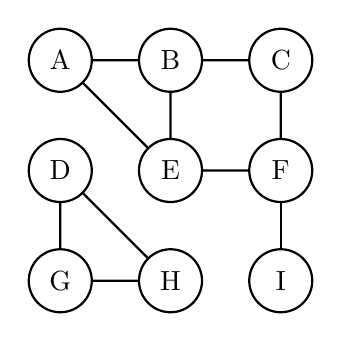 \begin{tikzpicture}[style=thick,scale=0.7]
\tikzstyle{vertex}=[draw, circle, fill=white, inner sep=0pt, minimum size=8mm]

\node[vertex] (A) at (-2, 2) {A};
\node[vertex] (B) at ( 0, 2) {B};
\node[vertex] (C) at ( 2, 2) {C};
\node[vertex] (D) at (-2, 0) {D};
\node[vertex] (E) at ( 0, 0) {E};
\node[vertex] (F) at ( 2, 0) {F};
\node[vertex] (G) at (-2,-2) {G};
\node[vertex] (H) at ( 0,-2) {H};
\node[vertex] (I) at ( 2,-2) {I};

\draw (B) -- (E) -- (A) -- (B) -- (C) -- (F) -- (E);
\draw (F) -- (I);
\draw (D) -- (G) -- (H) -- (D);
\end{tikzpicture}

